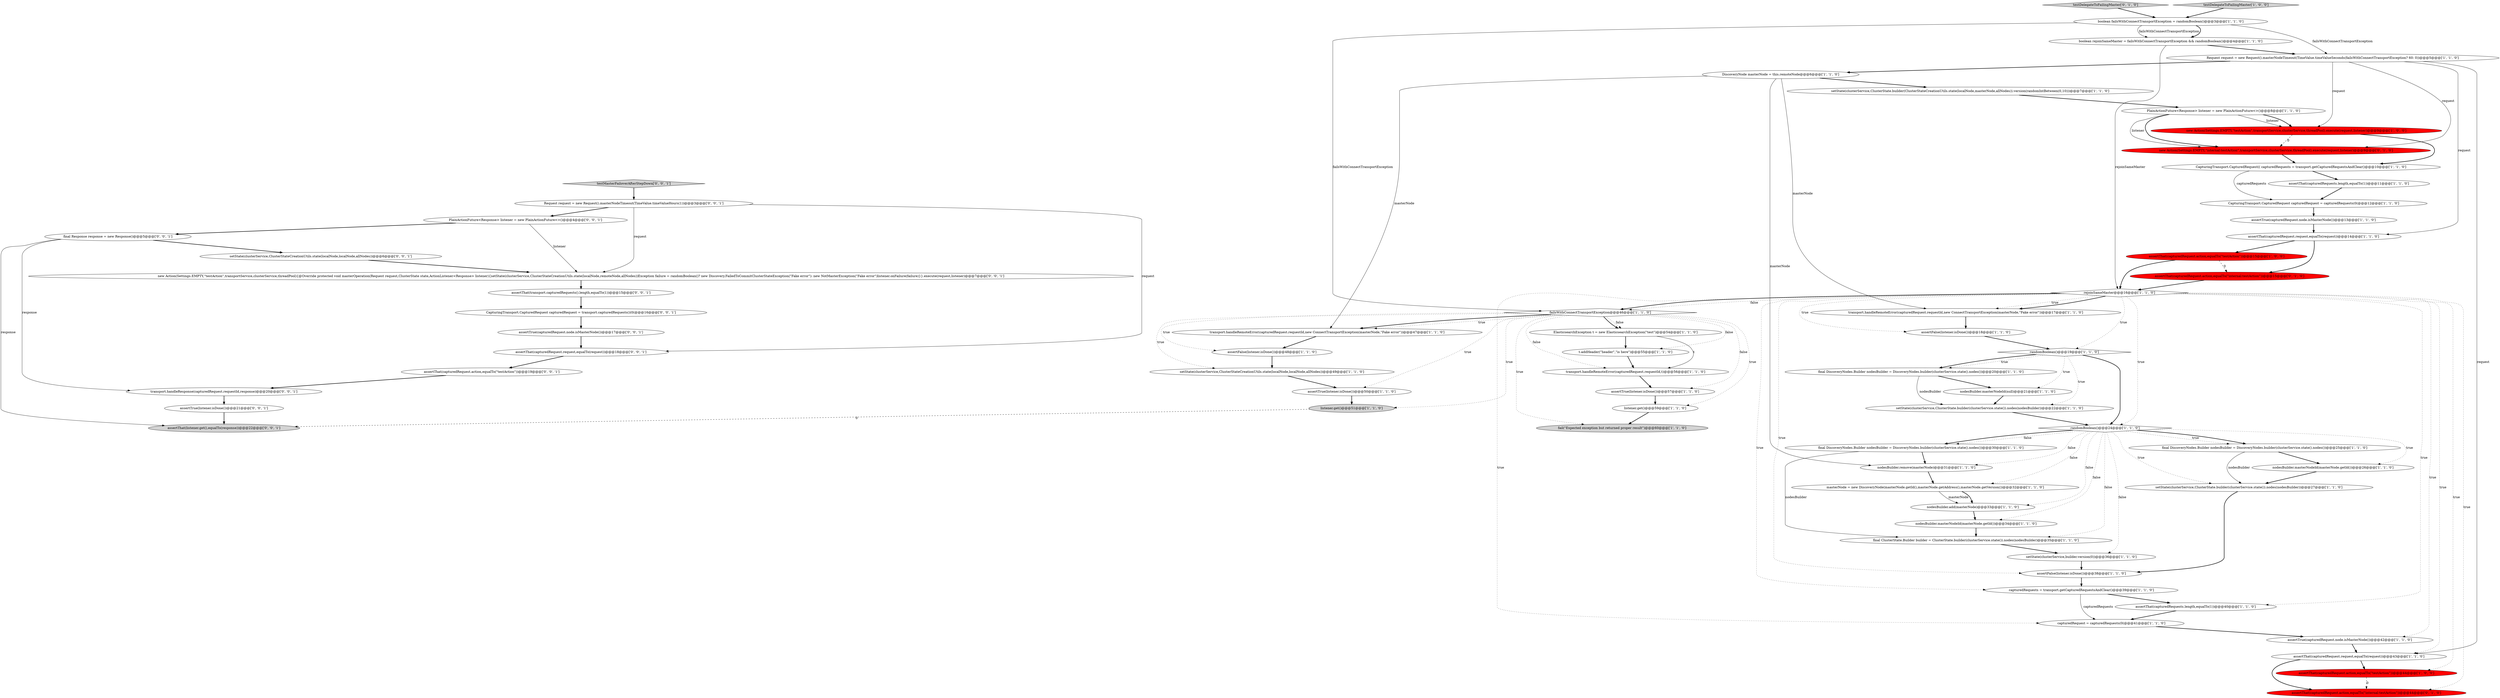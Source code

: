 digraph {
36 [style = filled, label = "assertFalse(listener.isDone())@@@48@@@['1', '1', '0']", fillcolor = white, shape = ellipse image = "AAA0AAABBB1BBB"];
4 [style = filled, label = "new Action(Settings.EMPTY,\"testAction\",transportService,clusterService,threadPool).execute(request,listener)@@@9@@@['1', '0', '0']", fillcolor = red, shape = ellipse image = "AAA1AAABBB1BBB"];
30 [style = filled, label = "final ClusterState.Builder builder = ClusterState.builder(clusterService.state()).nodes(nodesBuilder)@@@35@@@['1', '1', '0']", fillcolor = white, shape = ellipse image = "AAA0AAABBB1BBB"];
3 [style = filled, label = "final DiscoveryNodes.Builder nodesBuilder = DiscoveryNodes.builder(clusterService.state().nodes())@@@25@@@['1', '1', '0']", fillcolor = white, shape = ellipse image = "AAA0AAABBB1BBB"];
1 [style = filled, label = "randomBoolean()@@@19@@@['1', '1', '0']", fillcolor = white, shape = diamond image = "AAA0AAABBB1BBB"];
46 [style = filled, label = "CapturingTransport.CapturedRequest capturedRequest = capturedRequests(0(@@@12@@@['1', '1', '0']", fillcolor = white, shape = ellipse image = "AAA0AAABBB1BBB"];
23 [style = filled, label = "assertTrue(capturedRequest.node.isMasterNode())@@@13@@@['1', '1', '0']", fillcolor = white, shape = ellipse image = "AAA0AAABBB1BBB"];
33 [style = filled, label = "assertThat(capturedRequest.request,equalTo(request))@@@43@@@['1', '1', '0']", fillcolor = white, shape = ellipse image = "AAA0AAABBB1BBB"];
7 [style = filled, label = "assertThat(capturedRequest.action,equalTo(\"testAction\"))@@@44@@@['1', '0', '0']", fillcolor = red, shape = ellipse image = "AAA1AAABBB1BBB"];
63 [style = filled, label = "CapturingTransport.CapturedRequest capturedRequest = transport.capturedRequests()(0(@@@16@@@['0', '0', '1']", fillcolor = white, shape = ellipse image = "AAA0AAABBB3BBB"];
56 [style = filled, label = "assertTrue(listener.isDone())@@@21@@@['0', '0', '1']", fillcolor = white, shape = ellipse image = "AAA0AAABBB3BBB"];
57 [style = filled, label = "setState(clusterService,ClusterStateCreationUtils.state(localNode,localNode,allNodes))@@@6@@@['0', '0', '1']", fillcolor = white, shape = ellipse image = "AAA0AAABBB3BBB"];
20 [style = filled, label = "assertThat(capturedRequests.length,equalTo(1))@@@11@@@['1', '1', '0']", fillcolor = white, shape = ellipse image = "AAA0AAABBB1BBB"];
58 [style = filled, label = "transport.handleResponse(capturedRequest.requestId,response)@@@20@@@['0', '0', '1']", fillcolor = white, shape = ellipse image = "AAA0AAABBB3BBB"];
52 [style = filled, label = "assertThat(capturedRequest.action,equalTo(\"internal:testAction\"))@@@44@@@['0', '1', '0']", fillcolor = red, shape = ellipse image = "AAA1AAABBB2BBB"];
60 [style = filled, label = "assertThat(listener.get(),equalTo(response))@@@22@@@['0', '0', '1']", fillcolor = lightgray, shape = ellipse image = "AAA0AAABBB3BBB"];
67 [style = filled, label = "assertThat(capturedRequest.action,equalTo(\"testAction\"))@@@19@@@['0', '0', '1']", fillcolor = white, shape = ellipse image = "AAA0AAABBB3BBB"];
48 [style = filled, label = "t.addHeader(\"header\",\"is here\")@@@55@@@['1', '1', '0']", fillcolor = white, shape = ellipse image = "AAA0AAABBB1BBB"];
38 [style = filled, label = "randomBoolean()@@@24@@@['1', '1', '0']", fillcolor = white, shape = diamond image = "AAA0AAABBB1BBB"];
51 [style = filled, label = "testDelegateToFailingMaster['0', '1', '0']", fillcolor = lightgray, shape = diamond image = "AAA0AAABBB2BBB"];
31 [style = filled, label = "assertThat(capturedRequest.action,equalTo(\"testAction\"))@@@15@@@['1', '0', '0']", fillcolor = red, shape = ellipse image = "AAA1AAABBB1BBB"];
44 [style = filled, label = "nodesBuilder.masterNodeId(null)@@@21@@@['1', '1', '0']", fillcolor = white, shape = ellipse image = "AAA0AAABBB1BBB"];
29 [style = filled, label = "assertTrue(capturedRequest.node.isMasterNode())@@@42@@@['1', '1', '0']", fillcolor = white, shape = ellipse image = "AAA0AAABBB1BBB"];
55 [style = filled, label = "final Response response = new Response()@@@5@@@['0', '0', '1']", fillcolor = white, shape = ellipse image = "AAA0AAABBB3BBB"];
59 [style = filled, label = "testMasterFailoverAfterStepDown['0', '0', '1']", fillcolor = lightgray, shape = diamond image = "AAA0AAABBB3BBB"];
47 [style = filled, label = "setState(clusterService,ClusterState.builder(clusterService.state()).nodes(nodesBuilder))@@@22@@@['1', '1', '0']", fillcolor = white, shape = ellipse image = "AAA0AAABBB1BBB"];
66 [style = filled, label = "new Action(Settings.EMPTY,\"testAction\",transportService,clusterService,threadPool){@Override protected void masterOperation(Request request,ClusterState state,ActionListener<Response> listener){setState(clusterService,ClusterStateCreationUtils.state(localNode,remoteNode,allNodes))Exception failure = randomBoolean()? new Discovery.FailedToCommitClusterStateException(\"Fake error\"): new NotMasterException(\"Fake error\")listener.onFailure(failure)}}.execute(request,listener)@@@7@@@['0', '0', '1']", fillcolor = white, shape = ellipse image = "AAA0AAABBB3BBB"];
15 [style = filled, label = "boolean rejoinSameMaster = failsWithConnectTransportException && randomBoolean()@@@4@@@['1', '1', '0']", fillcolor = white, shape = ellipse image = "AAA0AAABBB1BBB"];
16 [style = filled, label = "nodesBuilder.masterNodeId(masterNode.getId())@@@34@@@['1', '1', '0']", fillcolor = white, shape = ellipse image = "AAA0AAABBB1BBB"];
42 [style = filled, label = "transport.handleRemoteError(capturedRequest.requestId,t)@@@56@@@['1', '1', '0']", fillcolor = white, shape = ellipse image = "AAA0AAABBB1BBB"];
53 [style = filled, label = "assertThat(capturedRequest.action,equalTo(\"internal:testAction\"))@@@15@@@['0', '1', '0']", fillcolor = red, shape = ellipse image = "AAA1AAABBB2BBB"];
6 [style = filled, label = "nodesBuilder.remove(masterNode)@@@31@@@['1', '1', '0']", fillcolor = white, shape = ellipse image = "AAA0AAABBB1BBB"];
28 [style = filled, label = "assertTrue(listener.isDone())@@@57@@@['1', '1', '0']", fillcolor = white, shape = ellipse image = "AAA0AAABBB1BBB"];
54 [style = filled, label = "new Action(Settings.EMPTY,\"internal:testAction\",transportService,clusterService,threadPool).execute(request,listener)@@@9@@@['0', '1', '0']", fillcolor = red, shape = ellipse image = "AAA1AAABBB2BBB"];
13 [style = filled, label = "capturedRequests = transport.getCapturedRequestsAndClear()@@@39@@@['1', '1', '0']", fillcolor = white, shape = ellipse image = "AAA0AAABBB1BBB"];
21 [style = filled, label = "assertFalse(listener.isDone())@@@18@@@['1', '1', '0']", fillcolor = white, shape = ellipse image = "AAA0AAABBB1BBB"];
11 [style = filled, label = "Request request = new Request().masterNodeTimeout(TimeValue.timeValueSeconds(failsWithConnectTransportException? 60: 0))@@@5@@@['1', '1', '0']", fillcolor = white, shape = ellipse image = "AAA0AAABBB1BBB"];
61 [style = filled, label = "assertThat(transport.capturedRequests().length,equalTo(1))@@@15@@@['0', '0', '1']", fillcolor = white, shape = ellipse image = "AAA0AAABBB3BBB"];
0 [style = filled, label = "masterNode = new DiscoveryNode(masterNode.getId(),masterNode.getAddress(),masterNode.getVersion())@@@32@@@['1', '1', '0']", fillcolor = white, shape = ellipse image = "AAA0AAABBB1BBB"];
37 [style = filled, label = "setState(clusterService,ClusterStateCreationUtils.state(localNode,localNode,allNodes))@@@49@@@['1', '1', '0']", fillcolor = white, shape = ellipse image = "AAA0AAABBB1BBB"];
65 [style = filled, label = "PlainActionFuture<Response> listener = new PlainActionFuture<>()@@@4@@@['0', '0', '1']", fillcolor = white, shape = ellipse image = "AAA0AAABBB3BBB"];
32 [style = filled, label = "nodesBuilder.masterNodeId(masterNode.getId())@@@26@@@['1', '1', '0']", fillcolor = white, shape = ellipse image = "AAA0AAABBB1BBB"];
40 [style = filled, label = "DiscoveryNode masterNode = this.remoteNode@@@6@@@['1', '1', '0']", fillcolor = white, shape = ellipse image = "AAA0AAABBB1BBB"];
24 [style = filled, label = "transport.handleRemoteError(capturedRequest.requestId,new ConnectTransportException(masterNode,\"Fake error\"))@@@47@@@['1', '1', '0']", fillcolor = white, shape = ellipse image = "AAA0AAABBB1BBB"];
64 [style = filled, label = "assertTrue(capturedRequest.node.isMasterNode())@@@17@@@['0', '0', '1']", fillcolor = white, shape = ellipse image = "AAA0AAABBB3BBB"];
39 [style = filled, label = "setState(clusterService,ClusterState.builder(clusterService.state()).nodes(nodesBuilder))@@@27@@@['1', '1', '0']", fillcolor = white, shape = ellipse image = "AAA0AAABBB1BBB"];
14 [style = filled, label = "transport.handleRemoteError(capturedRequest.requestId,new ConnectTransportException(masterNode,\"Fake error\"))@@@17@@@['1', '1', '0']", fillcolor = white, shape = ellipse image = "AAA0AAABBB1BBB"];
22 [style = filled, label = "testDelegateToFailingMaster['1', '0', '0']", fillcolor = lightgray, shape = diamond image = "AAA0AAABBB1BBB"];
18 [style = filled, label = "assertThat(capturedRequest.request,equalTo(request))@@@14@@@['1', '1', '0']", fillcolor = white, shape = ellipse image = "AAA0AAABBB1BBB"];
34 [style = filled, label = "capturedRequest = capturedRequests(0(@@@41@@@['1', '1', '0']", fillcolor = white, shape = ellipse image = "AAA0AAABBB1BBB"];
19 [style = filled, label = "setState(clusterService,builder.version(0))@@@36@@@['1', '1', '0']", fillcolor = white, shape = ellipse image = "AAA0AAABBB1BBB"];
62 [style = filled, label = "Request request = new Request().masterNodeTimeout(TimeValue.timeValueHours(1))@@@3@@@['0', '0', '1']", fillcolor = white, shape = ellipse image = "AAA0AAABBB3BBB"];
43 [style = filled, label = "CapturingTransport.CapturedRequest(( capturedRequests = transport.getCapturedRequestsAndClear()@@@10@@@['1', '1', '0']", fillcolor = white, shape = ellipse image = "AAA0AAABBB1BBB"];
41 [style = filled, label = "assertFalse(listener.isDone())@@@38@@@['1', '1', '0']", fillcolor = white, shape = ellipse image = "AAA0AAABBB1BBB"];
26 [style = filled, label = "ElasticsearchException t = new ElasticsearchException(\"test\")@@@54@@@['1', '1', '0']", fillcolor = white, shape = ellipse image = "AAA0AAABBB1BBB"];
50 [style = filled, label = "PlainActionFuture<Response> listener = new PlainActionFuture<>()@@@8@@@['1', '1', '0']", fillcolor = white, shape = ellipse image = "AAA0AAABBB1BBB"];
45 [style = filled, label = "final DiscoveryNodes.Builder nodesBuilder = DiscoveryNodes.builder(clusterService.state().nodes())@@@20@@@['1', '1', '0']", fillcolor = white, shape = ellipse image = "AAA0AAABBB1BBB"];
10 [style = filled, label = "boolean failsWithConnectTransportException = randomBoolean()@@@3@@@['1', '1', '0']", fillcolor = white, shape = ellipse image = "AAA0AAABBB1BBB"];
2 [style = filled, label = "nodesBuilder.add(masterNode)@@@33@@@['1', '1', '0']", fillcolor = white, shape = ellipse image = "AAA0AAABBB1BBB"];
27 [style = filled, label = "fail(\"Expected exception but returned proper result\")@@@60@@@['1', '1', '0']", fillcolor = lightgray, shape = ellipse image = "AAA0AAABBB1BBB"];
25 [style = filled, label = "assertThat(capturedRequests.length,equalTo(1))@@@40@@@['1', '1', '0']", fillcolor = white, shape = ellipse image = "AAA0AAABBB1BBB"];
35 [style = filled, label = "failsWithConnectTransportException@@@46@@@['1', '1', '0']", fillcolor = white, shape = diamond image = "AAA0AAABBB1BBB"];
5 [style = filled, label = "rejoinSameMaster@@@16@@@['1', '1', '0']", fillcolor = white, shape = diamond image = "AAA0AAABBB1BBB"];
9 [style = filled, label = "listener.get()@@@51@@@['1', '1', '0']", fillcolor = lightgray, shape = ellipse image = "AAA0AAABBB1BBB"];
12 [style = filled, label = "setState(clusterService,ClusterState.builder(ClusterStateCreationUtils.state(localNode,masterNode,allNodes)).version(randomIntBetween(0,10)))@@@7@@@['1', '1', '0']", fillcolor = white, shape = ellipse image = "AAA0AAABBB1BBB"];
17 [style = filled, label = "assertTrue(listener.isDone())@@@50@@@['1', '1', '0']", fillcolor = white, shape = ellipse image = "AAA0AAABBB1BBB"];
49 [style = filled, label = "listener.get()@@@59@@@['1', '1', '0']", fillcolor = white, shape = ellipse image = "AAA0AAABBB1BBB"];
68 [style = filled, label = "assertThat(capturedRequest.request,equalTo(request))@@@18@@@['0', '0', '1']", fillcolor = white, shape = ellipse image = "AAA0AAABBB3BBB"];
8 [style = filled, label = "final DiscoveryNodes.Builder nodesBuilder = DiscoveryNodes.builder(clusterService.state().nodes())@@@30@@@['1', '1', '0']", fillcolor = white, shape = ellipse image = "AAA0AAABBB1BBB"];
25->34 [style = bold, label=""];
17->9 [style = bold, label=""];
5->1 [style = dotted, label="true"];
3->39 [style = solid, label="nodesBuilder"];
38->39 [style = dotted, label="true"];
8->6 [style = bold, label=""];
59->62 [style = bold, label=""];
10->15 [style = solid, label="failsWithConnectTransportException"];
51->10 [style = bold, label=""];
11->4 [style = solid, label="request"];
5->13 [style = dotted, label="true"];
5->38 [style = dotted, label="true"];
55->57 [style = bold, label=""];
15->11 [style = bold, label=""];
62->65 [style = bold, label=""];
11->54 [style = solid, label="request"];
21->1 [style = bold, label=""];
1->44 [style = dotted, label="true"];
40->14 [style = solid, label="masterNode"];
35->37 [style = dotted, label="true"];
5->29 [style = dotted, label="true"];
4->54 [style = dashed, label="0"];
67->58 [style = bold, label=""];
9->60 [style = dashed, label="0"];
50->54 [style = bold, label=""];
44->47 [style = bold, label=""];
41->13 [style = bold, label=""];
55->60 [style = solid, label="response"];
0->2 [style = solid, label="masterNode"];
13->34 [style = solid, label="capturedRequests"];
1->38 [style = bold, label=""];
38->19 [style = dotted, label="false"];
2->16 [style = bold, label=""];
33->7 [style = bold, label=""];
13->25 [style = bold, label=""];
18->31 [style = bold, label=""];
1->45 [style = dotted, label="true"];
65->66 [style = solid, label="listener"];
31->5 [style = bold, label=""];
10->35 [style = solid, label="failsWithConnectTransportException"];
38->8 [style = dotted, label="false"];
62->66 [style = solid, label="request"];
35->49 [style = dotted, label="true"];
5->33 [style = dotted, label="true"];
50->54 [style = solid, label="listener"];
26->42 [style = solid, label="t"];
58->56 [style = bold, label=""];
43->46 [style = solid, label="capturedRequests"];
30->19 [style = bold, label=""];
5->34 [style = dotted, label="true"];
5->52 [style = dotted, label="true"];
19->41 [style = bold, label=""];
5->25 [style = dotted, label="true"];
5->7 [style = dotted, label="true"];
7->52 [style = dashed, label="0"];
15->5 [style = solid, label="rejoinSameMaster"];
5->35 [style = dotted, label="false"];
8->30 [style = solid, label="nodesBuilder"];
38->30 [style = dotted, label="false"];
55->58 [style = solid, label="response"];
39->41 [style = bold, label=""];
66->61 [style = bold, label=""];
65->55 [style = bold, label=""];
36->37 [style = bold, label=""];
35->48 [style = dotted, label="false"];
26->48 [style = bold, label=""];
1->45 [style = bold, label=""];
61->63 [style = bold, label=""];
38->0 [style = dotted, label="false"];
14->21 [style = bold, label=""];
34->29 [style = bold, label=""];
33->52 [style = bold, label=""];
50->4 [style = solid, label="listener"];
54->43 [style = bold, label=""];
57->66 [style = bold, label=""];
56->60 [style = bold, label=""];
5->41 [style = dotted, label="true"];
45->47 [style = solid, label="nodesBuilder"];
43->20 [style = bold, label=""];
28->49 [style = bold, label=""];
35->42 [style = dotted, label="false"];
40->6 [style = solid, label="masterNode"];
50->4 [style = bold, label=""];
38->32 [style = dotted, label="true"];
45->44 [style = bold, label=""];
38->3 [style = bold, label=""];
35->24 [style = bold, label=""];
40->12 [style = bold, label=""];
31->53 [style = dashed, label="0"];
16->30 [style = bold, label=""];
38->2 [style = dotted, label="false"];
1->47 [style = dotted, label="true"];
22->10 [style = bold, label=""];
10->11 [style = solid, label="failsWithConnectTransportException"];
5->21 [style = dotted, label="true"];
32->39 [style = bold, label=""];
38->8 [style = bold, label=""];
42->28 [style = bold, label=""];
35->28 [style = dotted, label="false"];
46->23 [style = bold, label=""];
35->26 [style = bold, label=""];
23->18 [style = bold, label=""];
5->35 [style = bold, label=""];
38->6 [style = dotted, label="false"];
5->14 [style = dotted, label="true"];
12->50 [style = bold, label=""];
4->43 [style = bold, label=""];
10->15 [style = bold, label=""];
62->68 [style = solid, label="request"];
68->67 [style = bold, label=""];
35->24 [style = dotted, label="true"];
38->16 [style = dotted, label="false"];
53->5 [style = bold, label=""];
63->64 [style = bold, label=""];
35->36 [style = dotted, label="true"];
0->2 [style = bold, label=""];
37->17 [style = bold, label=""];
11->33 [style = solid, label="request"];
20->46 [style = bold, label=""];
35->9 [style = dotted, label="true"];
11->18 [style = solid, label="request"];
18->53 [style = bold, label=""];
6->0 [style = bold, label=""];
49->27 [style = bold, label=""];
5->14 [style = bold, label=""];
48->42 [style = bold, label=""];
11->40 [style = bold, label=""];
47->38 [style = bold, label=""];
40->24 [style = solid, label="masterNode"];
24->36 [style = bold, label=""];
38->3 [style = dotted, label="true"];
35->27 [style = dotted, label="true"];
29->33 [style = bold, label=""];
35->26 [style = dotted, label="false"];
64->68 [style = bold, label=""];
35->17 [style = dotted, label="true"];
3->32 [style = bold, label=""];
}
